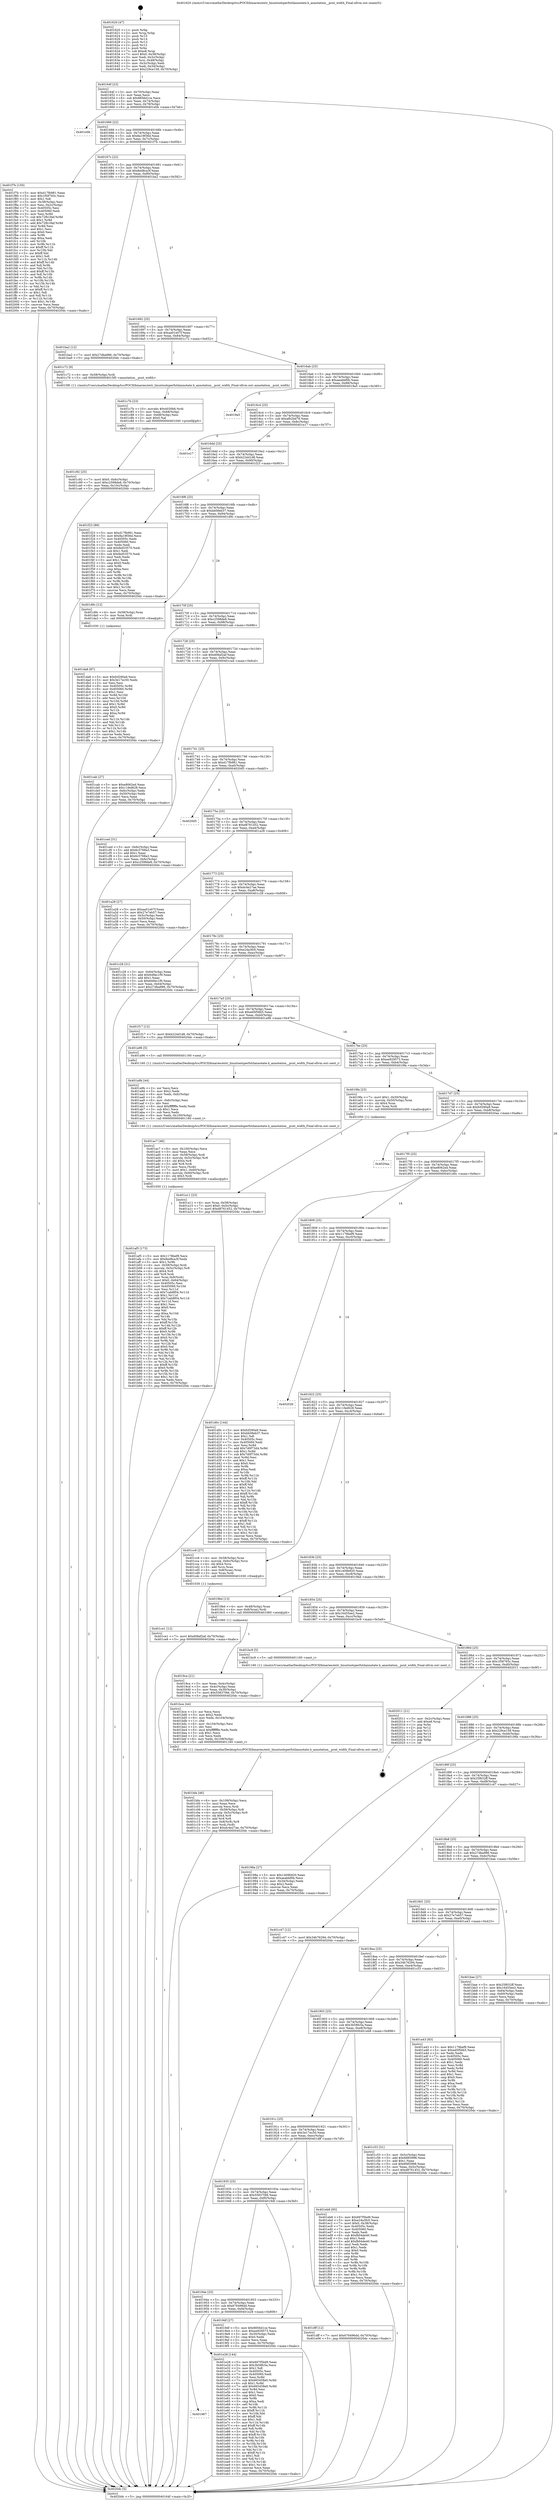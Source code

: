 digraph "0x401620" {
  label = "0x401620 (/mnt/c/Users/mathe/Desktop/tcc/POCII/binaries/extr_linuxtoolsperfutilannotate.h_annotation__pcnt_width_Final-ollvm.out::main(0))"
  labelloc = "t"
  node[shape=record]

  Entry [label="",width=0.3,height=0.3,shape=circle,fillcolor=black,style=filled]
  "0x40164f" [label="{
     0x40164f [23]\l
     | [instrs]\l
     &nbsp;&nbsp;0x40164f \<+3\>: mov -0x70(%rbp),%eax\l
     &nbsp;&nbsp;0x401652 \<+2\>: mov %eax,%ecx\l
     &nbsp;&nbsp;0x401654 \<+6\>: sub $0x8856d1ce,%ecx\l
     &nbsp;&nbsp;0x40165a \<+3\>: mov %eax,-0x74(%rbp)\l
     &nbsp;&nbsp;0x40165d \<+3\>: mov %ecx,-0x78(%rbp)\l
     &nbsp;&nbsp;0x401660 \<+6\>: je 0000000000401e0b \<main+0x7eb\>\l
  }"]
  "0x401e0b" [label="{
     0x401e0b\l
  }", style=dashed]
  "0x401666" [label="{
     0x401666 [22]\l
     | [instrs]\l
     &nbsp;&nbsp;0x401666 \<+5\>: jmp 000000000040166b \<main+0x4b\>\l
     &nbsp;&nbsp;0x40166b \<+3\>: mov -0x74(%rbp),%eax\l
     &nbsp;&nbsp;0x40166e \<+5\>: sub $0x8a19f36d,%eax\l
     &nbsp;&nbsp;0x401673 \<+3\>: mov %eax,-0x7c(%rbp)\l
     &nbsp;&nbsp;0x401676 \<+6\>: je 0000000000401f7b \<main+0x95b\>\l
  }"]
  Exit [label="",width=0.3,height=0.3,shape=circle,fillcolor=black,style=filled,peripheries=2]
  "0x401f7b" [label="{
     0x401f7b [150]\l
     | [instrs]\l
     &nbsp;&nbsp;0x401f7b \<+5\>: mov $0xd17fb981,%eax\l
     &nbsp;&nbsp;0x401f80 \<+5\>: mov $0x1f58793c,%ecx\l
     &nbsp;&nbsp;0x401f85 \<+2\>: mov $0x1,%dl\l
     &nbsp;&nbsp;0x401f87 \<+3\>: mov -0x38(%rbp),%esi\l
     &nbsp;&nbsp;0x401f8a \<+3\>: mov %esi,-0x2c(%rbp)\l
     &nbsp;&nbsp;0x401f8d \<+7\>: mov 0x40505c,%esi\l
     &nbsp;&nbsp;0x401f94 \<+7\>: mov 0x405060,%edi\l
     &nbsp;&nbsp;0x401f9b \<+3\>: mov %esi,%r8d\l
     &nbsp;&nbsp;0x401f9e \<+7\>: sub $0x72fb18af,%r8d\l
     &nbsp;&nbsp;0x401fa5 \<+4\>: sub $0x1,%r8d\l
     &nbsp;&nbsp;0x401fa9 \<+7\>: add $0x72fb18af,%r8d\l
     &nbsp;&nbsp;0x401fb0 \<+4\>: imul %r8d,%esi\l
     &nbsp;&nbsp;0x401fb4 \<+3\>: and $0x1,%esi\l
     &nbsp;&nbsp;0x401fb7 \<+3\>: cmp $0x0,%esi\l
     &nbsp;&nbsp;0x401fba \<+4\>: sete %r9b\l
     &nbsp;&nbsp;0x401fbe \<+3\>: cmp $0xa,%edi\l
     &nbsp;&nbsp;0x401fc1 \<+4\>: setl %r10b\l
     &nbsp;&nbsp;0x401fc5 \<+3\>: mov %r9b,%r11b\l
     &nbsp;&nbsp;0x401fc8 \<+4\>: xor $0xff,%r11b\l
     &nbsp;&nbsp;0x401fcc \<+3\>: mov %r10b,%bl\l
     &nbsp;&nbsp;0x401fcf \<+3\>: xor $0xff,%bl\l
     &nbsp;&nbsp;0x401fd2 \<+3\>: xor $0x1,%dl\l
     &nbsp;&nbsp;0x401fd5 \<+3\>: mov %r11b,%r14b\l
     &nbsp;&nbsp;0x401fd8 \<+4\>: and $0xff,%r14b\l
     &nbsp;&nbsp;0x401fdc \<+3\>: and %dl,%r9b\l
     &nbsp;&nbsp;0x401fdf \<+3\>: mov %bl,%r15b\l
     &nbsp;&nbsp;0x401fe2 \<+4\>: and $0xff,%r15b\l
     &nbsp;&nbsp;0x401fe6 \<+3\>: and %dl,%r10b\l
     &nbsp;&nbsp;0x401fe9 \<+3\>: or %r9b,%r14b\l
     &nbsp;&nbsp;0x401fec \<+3\>: or %r10b,%r15b\l
     &nbsp;&nbsp;0x401fef \<+3\>: xor %r15b,%r14b\l
     &nbsp;&nbsp;0x401ff2 \<+3\>: or %bl,%r11b\l
     &nbsp;&nbsp;0x401ff5 \<+4\>: xor $0xff,%r11b\l
     &nbsp;&nbsp;0x401ff9 \<+3\>: or $0x1,%dl\l
     &nbsp;&nbsp;0x401ffc \<+3\>: and %dl,%r11b\l
     &nbsp;&nbsp;0x401fff \<+3\>: or %r11b,%r14b\l
     &nbsp;&nbsp;0x402002 \<+4\>: test $0x1,%r14b\l
     &nbsp;&nbsp;0x402006 \<+3\>: cmovne %ecx,%eax\l
     &nbsp;&nbsp;0x402009 \<+3\>: mov %eax,-0x70(%rbp)\l
     &nbsp;&nbsp;0x40200c \<+5\>: jmp 00000000004020dc \<main+0xabc\>\l
  }"]
  "0x40167c" [label="{
     0x40167c [22]\l
     | [instrs]\l
     &nbsp;&nbsp;0x40167c \<+5\>: jmp 0000000000401681 \<main+0x61\>\l
     &nbsp;&nbsp;0x401681 \<+3\>: mov -0x74(%rbp),%eax\l
     &nbsp;&nbsp;0x401684 \<+5\>: sub $0x8ed8ca3f,%eax\l
     &nbsp;&nbsp;0x401689 \<+3\>: mov %eax,-0x80(%rbp)\l
     &nbsp;&nbsp;0x40168c \<+6\>: je 0000000000401ba2 \<main+0x582\>\l
  }"]
  "0x401967" [label="{
     0x401967\l
  }", style=dashed]
  "0x401ba2" [label="{
     0x401ba2 [12]\l
     | [instrs]\l
     &nbsp;&nbsp;0x401ba2 \<+7\>: movl $0x27dba986,-0x70(%rbp)\l
     &nbsp;&nbsp;0x401ba9 \<+5\>: jmp 00000000004020dc \<main+0xabc\>\l
  }"]
  "0x401692" [label="{
     0x401692 [25]\l
     | [instrs]\l
     &nbsp;&nbsp;0x401692 \<+5\>: jmp 0000000000401697 \<main+0x77\>\l
     &nbsp;&nbsp;0x401697 \<+3\>: mov -0x74(%rbp),%eax\l
     &nbsp;&nbsp;0x40169a \<+5\>: sub $0xaa01e07f,%eax\l
     &nbsp;&nbsp;0x40169f \<+6\>: mov %eax,-0x84(%rbp)\l
     &nbsp;&nbsp;0x4016a5 \<+6\>: je 0000000000401c72 \<main+0x652\>\l
  }"]
  "0x401e28" [label="{
     0x401e28 [144]\l
     | [instrs]\l
     &nbsp;&nbsp;0x401e28 \<+5\>: mov $0x697f5bd9,%eax\l
     &nbsp;&nbsp;0x401e2d \<+5\>: mov $0x3b58fc5a,%ecx\l
     &nbsp;&nbsp;0x401e32 \<+2\>: mov $0x1,%dl\l
     &nbsp;&nbsp;0x401e34 \<+7\>: mov 0x40505c,%esi\l
     &nbsp;&nbsp;0x401e3b \<+7\>: mov 0x405060,%edi\l
     &nbsp;&nbsp;0x401e42 \<+3\>: mov %esi,%r8d\l
     &nbsp;&nbsp;0x401e45 \<+7\>: sub $0x665458e0,%r8d\l
     &nbsp;&nbsp;0x401e4c \<+4\>: sub $0x1,%r8d\l
     &nbsp;&nbsp;0x401e50 \<+7\>: add $0x665458e0,%r8d\l
     &nbsp;&nbsp;0x401e57 \<+4\>: imul %r8d,%esi\l
     &nbsp;&nbsp;0x401e5b \<+3\>: and $0x1,%esi\l
     &nbsp;&nbsp;0x401e5e \<+3\>: cmp $0x0,%esi\l
     &nbsp;&nbsp;0x401e61 \<+4\>: sete %r9b\l
     &nbsp;&nbsp;0x401e65 \<+3\>: cmp $0xa,%edi\l
     &nbsp;&nbsp;0x401e68 \<+4\>: setl %r10b\l
     &nbsp;&nbsp;0x401e6c \<+3\>: mov %r9b,%r11b\l
     &nbsp;&nbsp;0x401e6f \<+4\>: xor $0xff,%r11b\l
     &nbsp;&nbsp;0x401e73 \<+3\>: mov %r10b,%bl\l
     &nbsp;&nbsp;0x401e76 \<+3\>: xor $0xff,%bl\l
     &nbsp;&nbsp;0x401e79 \<+3\>: xor $0x1,%dl\l
     &nbsp;&nbsp;0x401e7c \<+3\>: mov %r11b,%r14b\l
     &nbsp;&nbsp;0x401e7f \<+4\>: and $0xff,%r14b\l
     &nbsp;&nbsp;0x401e83 \<+3\>: and %dl,%r9b\l
     &nbsp;&nbsp;0x401e86 \<+3\>: mov %bl,%r15b\l
     &nbsp;&nbsp;0x401e89 \<+4\>: and $0xff,%r15b\l
     &nbsp;&nbsp;0x401e8d \<+3\>: and %dl,%r10b\l
     &nbsp;&nbsp;0x401e90 \<+3\>: or %r9b,%r14b\l
     &nbsp;&nbsp;0x401e93 \<+3\>: or %r10b,%r15b\l
     &nbsp;&nbsp;0x401e96 \<+3\>: xor %r15b,%r14b\l
     &nbsp;&nbsp;0x401e99 \<+3\>: or %bl,%r11b\l
     &nbsp;&nbsp;0x401e9c \<+4\>: xor $0xff,%r11b\l
     &nbsp;&nbsp;0x401ea0 \<+3\>: or $0x1,%dl\l
     &nbsp;&nbsp;0x401ea3 \<+3\>: and %dl,%r11b\l
     &nbsp;&nbsp;0x401ea6 \<+3\>: or %r11b,%r14b\l
     &nbsp;&nbsp;0x401ea9 \<+4\>: test $0x1,%r14b\l
     &nbsp;&nbsp;0x401ead \<+3\>: cmovne %ecx,%eax\l
     &nbsp;&nbsp;0x401eb0 \<+3\>: mov %eax,-0x70(%rbp)\l
     &nbsp;&nbsp;0x401eb3 \<+5\>: jmp 00000000004020dc \<main+0xabc\>\l
  }"]
  "0x401c72" [label="{
     0x401c72 [9]\l
     | [instrs]\l
     &nbsp;&nbsp;0x401c72 \<+4\>: mov -0x58(%rbp),%rdi\l
     &nbsp;&nbsp;0x401c76 \<+5\>: call 00000000004015f0 \<annotation__pcnt_width\>\l
     | [calls]\l
     &nbsp;&nbsp;0x4015f0 \{1\} (/mnt/c/Users/mathe/Desktop/tcc/POCII/binaries/extr_linuxtoolsperfutilannotate.h_annotation__pcnt_width_Final-ollvm.out::annotation__pcnt_width)\l
  }"]
  "0x4016ab" [label="{
     0x4016ab [25]\l
     | [instrs]\l
     &nbsp;&nbsp;0x4016ab \<+5\>: jmp 00000000004016b0 \<main+0x90\>\l
     &nbsp;&nbsp;0x4016b0 \<+3\>: mov -0x74(%rbp),%eax\l
     &nbsp;&nbsp;0x4016b3 \<+5\>: sub $0xaeabbf0b,%eax\l
     &nbsp;&nbsp;0x4016b8 \<+6\>: mov %eax,-0x88(%rbp)\l
     &nbsp;&nbsp;0x4016be \<+6\>: je 00000000004019a5 \<main+0x385\>\l
  }"]
  "0x401da8" [label="{
     0x401da8 [87]\l
     | [instrs]\l
     &nbsp;&nbsp;0x401da8 \<+5\>: mov $0xfcf290a9,%ecx\l
     &nbsp;&nbsp;0x401dad \<+5\>: mov $0x3e17ec50,%edx\l
     &nbsp;&nbsp;0x401db2 \<+2\>: xor %esi,%esi\l
     &nbsp;&nbsp;0x401db4 \<+8\>: mov 0x40505c,%r8d\l
     &nbsp;&nbsp;0x401dbc \<+8\>: mov 0x405060,%r9d\l
     &nbsp;&nbsp;0x401dc4 \<+3\>: sub $0x1,%esi\l
     &nbsp;&nbsp;0x401dc7 \<+3\>: mov %r8d,%r10d\l
     &nbsp;&nbsp;0x401dca \<+3\>: add %esi,%r10d\l
     &nbsp;&nbsp;0x401dcd \<+4\>: imul %r10d,%r8d\l
     &nbsp;&nbsp;0x401dd1 \<+4\>: and $0x1,%r8d\l
     &nbsp;&nbsp;0x401dd5 \<+4\>: cmp $0x0,%r8d\l
     &nbsp;&nbsp;0x401dd9 \<+4\>: sete %r11b\l
     &nbsp;&nbsp;0x401ddd \<+4\>: cmp $0xa,%r9d\l
     &nbsp;&nbsp;0x401de1 \<+3\>: setl %bl\l
     &nbsp;&nbsp;0x401de4 \<+3\>: mov %r11b,%r14b\l
     &nbsp;&nbsp;0x401de7 \<+3\>: and %bl,%r14b\l
     &nbsp;&nbsp;0x401dea \<+3\>: xor %bl,%r11b\l
     &nbsp;&nbsp;0x401ded \<+3\>: or %r11b,%r14b\l
     &nbsp;&nbsp;0x401df0 \<+4\>: test $0x1,%r14b\l
     &nbsp;&nbsp;0x401df4 \<+3\>: cmovne %edx,%ecx\l
     &nbsp;&nbsp;0x401df7 \<+3\>: mov %ecx,-0x70(%rbp)\l
     &nbsp;&nbsp;0x401dfa \<+5\>: jmp 00000000004020dc \<main+0xabc\>\l
  }"]
  "0x4019a5" [label="{
     0x4019a5\l
  }", style=dashed]
  "0x4016c4" [label="{
     0x4016c4 [25]\l
     | [instrs]\l
     &nbsp;&nbsp;0x4016c4 \<+5\>: jmp 00000000004016c9 \<main+0xa9\>\l
     &nbsp;&nbsp;0x4016c9 \<+3\>: mov -0x74(%rbp),%eax\l
     &nbsp;&nbsp;0x4016cc \<+5\>: sub $0xafb2bd78,%eax\l
     &nbsp;&nbsp;0x4016d1 \<+6\>: mov %eax,-0x8c(%rbp)\l
     &nbsp;&nbsp;0x4016d7 \<+6\>: je 0000000000401e17 \<main+0x7f7\>\l
  }"]
  "0x401ce1" [label="{
     0x401ce1 [12]\l
     | [instrs]\l
     &nbsp;&nbsp;0x401ce1 \<+7\>: movl $0xd08af2af,-0x70(%rbp)\l
     &nbsp;&nbsp;0x401ce8 \<+5\>: jmp 00000000004020dc \<main+0xabc\>\l
  }"]
  "0x401e17" [label="{
     0x401e17\l
  }", style=dashed]
  "0x4016dd" [label="{
     0x4016dd [25]\l
     | [instrs]\l
     &nbsp;&nbsp;0x4016dd \<+5\>: jmp 00000000004016e2 \<main+0xc2\>\l
     &nbsp;&nbsp;0x4016e2 \<+3\>: mov -0x74(%rbp),%eax\l
     &nbsp;&nbsp;0x4016e5 \<+5\>: sub $0xb224d1d8,%eax\l
     &nbsp;&nbsp;0x4016ea \<+6\>: mov %eax,-0x90(%rbp)\l
     &nbsp;&nbsp;0x4016f0 \<+6\>: je 0000000000401f23 \<main+0x903\>\l
  }"]
  "0x401c92" [label="{
     0x401c92 [25]\l
     | [instrs]\l
     &nbsp;&nbsp;0x401c92 \<+7\>: movl $0x0,-0x6c(%rbp)\l
     &nbsp;&nbsp;0x401c99 \<+7\>: movl $0xc2598de8,-0x70(%rbp)\l
     &nbsp;&nbsp;0x401ca0 \<+6\>: mov %eax,-0x10c(%rbp)\l
     &nbsp;&nbsp;0x401ca6 \<+5\>: jmp 00000000004020dc \<main+0xabc\>\l
  }"]
  "0x401f23" [label="{
     0x401f23 [88]\l
     | [instrs]\l
     &nbsp;&nbsp;0x401f23 \<+5\>: mov $0xd17fb981,%eax\l
     &nbsp;&nbsp;0x401f28 \<+5\>: mov $0x8a19f36d,%ecx\l
     &nbsp;&nbsp;0x401f2d \<+7\>: mov 0x40505c,%edx\l
     &nbsp;&nbsp;0x401f34 \<+7\>: mov 0x405060,%esi\l
     &nbsp;&nbsp;0x401f3b \<+2\>: mov %edx,%edi\l
     &nbsp;&nbsp;0x401f3d \<+6\>: add $0xfed53570,%edi\l
     &nbsp;&nbsp;0x401f43 \<+3\>: sub $0x1,%edi\l
     &nbsp;&nbsp;0x401f46 \<+6\>: sub $0xfed53570,%edi\l
     &nbsp;&nbsp;0x401f4c \<+3\>: imul %edi,%edx\l
     &nbsp;&nbsp;0x401f4f \<+3\>: and $0x1,%edx\l
     &nbsp;&nbsp;0x401f52 \<+3\>: cmp $0x0,%edx\l
     &nbsp;&nbsp;0x401f55 \<+4\>: sete %r8b\l
     &nbsp;&nbsp;0x401f59 \<+3\>: cmp $0xa,%esi\l
     &nbsp;&nbsp;0x401f5c \<+4\>: setl %r9b\l
     &nbsp;&nbsp;0x401f60 \<+3\>: mov %r8b,%r10b\l
     &nbsp;&nbsp;0x401f63 \<+3\>: and %r9b,%r10b\l
     &nbsp;&nbsp;0x401f66 \<+3\>: xor %r9b,%r8b\l
     &nbsp;&nbsp;0x401f69 \<+3\>: or %r8b,%r10b\l
     &nbsp;&nbsp;0x401f6c \<+4\>: test $0x1,%r10b\l
     &nbsp;&nbsp;0x401f70 \<+3\>: cmovne %ecx,%eax\l
     &nbsp;&nbsp;0x401f73 \<+3\>: mov %eax,-0x70(%rbp)\l
     &nbsp;&nbsp;0x401f76 \<+5\>: jmp 00000000004020dc \<main+0xabc\>\l
  }"]
  "0x4016f6" [label="{
     0x4016f6 [25]\l
     | [instrs]\l
     &nbsp;&nbsp;0x4016f6 \<+5\>: jmp 00000000004016fb \<main+0xdb\>\l
     &nbsp;&nbsp;0x4016fb \<+3\>: mov -0x74(%rbp),%eax\l
     &nbsp;&nbsp;0x4016fe \<+5\>: sub $0xbb08eb37,%eax\l
     &nbsp;&nbsp;0x401703 \<+6\>: mov %eax,-0x94(%rbp)\l
     &nbsp;&nbsp;0x401709 \<+6\>: je 0000000000401d9c \<main+0x77c\>\l
  }"]
  "0x401c7b" [label="{
     0x401c7b [23]\l
     | [instrs]\l
     &nbsp;&nbsp;0x401c7b \<+10\>: movabs $0x4030b6,%rdi\l
     &nbsp;&nbsp;0x401c85 \<+3\>: mov %eax,-0x68(%rbp)\l
     &nbsp;&nbsp;0x401c88 \<+3\>: mov -0x68(%rbp),%esi\l
     &nbsp;&nbsp;0x401c8b \<+2\>: mov $0x0,%al\l
     &nbsp;&nbsp;0x401c8d \<+5\>: call 0000000000401040 \<printf@plt\>\l
     | [calls]\l
     &nbsp;&nbsp;0x401040 \{1\} (unknown)\l
  }"]
  "0x401d9c" [label="{
     0x401d9c [12]\l
     | [instrs]\l
     &nbsp;&nbsp;0x401d9c \<+4\>: mov -0x58(%rbp),%rax\l
     &nbsp;&nbsp;0x401da0 \<+3\>: mov %rax,%rdi\l
     &nbsp;&nbsp;0x401da3 \<+5\>: call 0000000000401030 \<free@plt\>\l
     | [calls]\l
     &nbsp;&nbsp;0x401030 \{1\} (unknown)\l
  }"]
  "0x40170f" [label="{
     0x40170f [25]\l
     | [instrs]\l
     &nbsp;&nbsp;0x40170f \<+5\>: jmp 0000000000401714 \<main+0xf4\>\l
     &nbsp;&nbsp;0x401714 \<+3\>: mov -0x74(%rbp),%eax\l
     &nbsp;&nbsp;0x401717 \<+5\>: sub $0xc2598de8,%eax\l
     &nbsp;&nbsp;0x40171c \<+6\>: mov %eax,-0x98(%rbp)\l
     &nbsp;&nbsp;0x401722 \<+6\>: je 0000000000401cab \<main+0x68b\>\l
  }"]
  "0x401bfa" [label="{
     0x401bfa [46]\l
     | [instrs]\l
     &nbsp;&nbsp;0x401bfa \<+6\>: mov -0x108(%rbp),%ecx\l
     &nbsp;&nbsp;0x401c00 \<+3\>: imul %eax,%ecx\l
     &nbsp;&nbsp;0x401c03 \<+3\>: movslq %ecx,%rdi\l
     &nbsp;&nbsp;0x401c06 \<+4\>: mov -0x58(%rbp),%r8\l
     &nbsp;&nbsp;0x401c0a \<+4\>: movslq -0x5c(%rbp),%r9\l
     &nbsp;&nbsp;0x401c0e \<+4\>: shl $0x4,%r9\l
     &nbsp;&nbsp;0x401c12 \<+3\>: add %r9,%r8\l
     &nbsp;&nbsp;0x401c15 \<+4\>: mov 0x8(%r8),%r8\l
     &nbsp;&nbsp;0x401c19 \<+3\>: mov %rdi,(%r8)\l
     &nbsp;&nbsp;0x401c1c \<+7\>: movl $0xdc4e27ae,-0x70(%rbp)\l
     &nbsp;&nbsp;0x401c23 \<+5\>: jmp 00000000004020dc \<main+0xabc\>\l
  }"]
  "0x401cab" [label="{
     0x401cab [27]\l
     | [instrs]\l
     &nbsp;&nbsp;0x401cab \<+5\>: mov $0xe8062ed,%eax\l
     &nbsp;&nbsp;0x401cb0 \<+5\>: mov $0x11fed628,%ecx\l
     &nbsp;&nbsp;0x401cb5 \<+3\>: mov -0x6c(%rbp),%edx\l
     &nbsp;&nbsp;0x401cb8 \<+3\>: cmp -0x50(%rbp),%edx\l
     &nbsp;&nbsp;0x401cbb \<+3\>: cmovl %ecx,%eax\l
     &nbsp;&nbsp;0x401cbe \<+3\>: mov %eax,-0x70(%rbp)\l
     &nbsp;&nbsp;0x401cc1 \<+5\>: jmp 00000000004020dc \<main+0xabc\>\l
  }"]
  "0x401728" [label="{
     0x401728 [25]\l
     | [instrs]\l
     &nbsp;&nbsp;0x401728 \<+5\>: jmp 000000000040172d \<main+0x10d\>\l
     &nbsp;&nbsp;0x40172d \<+3\>: mov -0x74(%rbp),%eax\l
     &nbsp;&nbsp;0x401730 \<+5\>: sub $0xd08af2af,%eax\l
     &nbsp;&nbsp;0x401735 \<+6\>: mov %eax,-0x9c(%rbp)\l
     &nbsp;&nbsp;0x40173b \<+6\>: je 0000000000401ced \<main+0x6cd\>\l
  }"]
  "0x401bce" [label="{
     0x401bce [44]\l
     | [instrs]\l
     &nbsp;&nbsp;0x401bce \<+2\>: xor %ecx,%ecx\l
     &nbsp;&nbsp;0x401bd0 \<+5\>: mov $0x2,%edx\l
     &nbsp;&nbsp;0x401bd5 \<+6\>: mov %edx,-0x104(%rbp)\l
     &nbsp;&nbsp;0x401bdb \<+1\>: cltd\l
     &nbsp;&nbsp;0x401bdc \<+6\>: mov -0x104(%rbp),%esi\l
     &nbsp;&nbsp;0x401be2 \<+2\>: idiv %esi\l
     &nbsp;&nbsp;0x401be4 \<+6\>: imul $0xfffffffe,%edx,%edx\l
     &nbsp;&nbsp;0x401bea \<+3\>: sub $0x1,%ecx\l
     &nbsp;&nbsp;0x401bed \<+2\>: sub %ecx,%edx\l
     &nbsp;&nbsp;0x401bef \<+6\>: mov %edx,-0x108(%rbp)\l
     &nbsp;&nbsp;0x401bf5 \<+5\>: call 0000000000401160 \<next_i\>\l
     | [calls]\l
     &nbsp;&nbsp;0x401160 \{1\} (/mnt/c/Users/mathe/Desktop/tcc/POCII/binaries/extr_linuxtoolsperfutilannotate.h_annotation__pcnt_width_Final-ollvm.out::next_i)\l
  }"]
  "0x401ced" [label="{
     0x401ced [31]\l
     | [instrs]\l
     &nbsp;&nbsp;0x401ced \<+3\>: mov -0x6c(%rbp),%eax\l
     &nbsp;&nbsp;0x401cf0 \<+5\>: add $0x6c5768a3,%eax\l
     &nbsp;&nbsp;0x401cf5 \<+3\>: add $0x1,%eax\l
     &nbsp;&nbsp;0x401cf8 \<+5\>: sub $0x6c5768a3,%eax\l
     &nbsp;&nbsp;0x401cfd \<+3\>: mov %eax,-0x6c(%rbp)\l
     &nbsp;&nbsp;0x401d00 \<+7\>: movl $0xc2598de8,-0x70(%rbp)\l
     &nbsp;&nbsp;0x401d07 \<+5\>: jmp 00000000004020dc \<main+0xabc\>\l
  }"]
  "0x401741" [label="{
     0x401741 [25]\l
     | [instrs]\l
     &nbsp;&nbsp;0x401741 \<+5\>: jmp 0000000000401746 \<main+0x126\>\l
     &nbsp;&nbsp;0x401746 \<+3\>: mov -0x74(%rbp),%eax\l
     &nbsp;&nbsp;0x401749 \<+5\>: sub $0xd17fb981,%eax\l
     &nbsp;&nbsp;0x40174e \<+6\>: mov %eax,-0xa0(%rbp)\l
     &nbsp;&nbsp;0x401754 \<+6\>: je 00000000004020d5 \<main+0xab5\>\l
  }"]
  "0x401af5" [label="{
     0x401af5 [173]\l
     | [instrs]\l
     &nbsp;&nbsp;0x401af5 \<+5\>: mov $0x1178bef9,%ecx\l
     &nbsp;&nbsp;0x401afa \<+5\>: mov $0x8ed8ca3f,%edx\l
     &nbsp;&nbsp;0x401aff \<+3\>: mov $0x1,%r9b\l
     &nbsp;&nbsp;0x401b02 \<+4\>: mov -0x58(%rbp),%rdi\l
     &nbsp;&nbsp;0x401b06 \<+4\>: movslq -0x5c(%rbp),%r8\l
     &nbsp;&nbsp;0x401b0a \<+4\>: shl $0x4,%r8\l
     &nbsp;&nbsp;0x401b0e \<+3\>: add %r8,%rdi\l
     &nbsp;&nbsp;0x401b11 \<+4\>: mov %rax,0x8(%rdi)\l
     &nbsp;&nbsp;0x401b15 \<+7\>: movl $0x0,-0x64(%rbp)\l
     &nbsp;&nbsp;0x401b1c \<+7\>: mov 0x40505c,%esi\l
     &nbsp;&nbsp;0x401b23 \<+8\>: mov 0x405060,%r10d\l
     &nbsp;&nbsp;0x401b2b \<+3\>: mov %esi,%r11d\l
     &nbsp;&nbsp;0x401b2e \<+7\>: sub $0x7cab8f04,%r11d\l
     &nbsp;&nbsp;0x401b35 \<+4\>: sub $0x1,%r11d\l
     &nbsp;&nbsp;0x401b39 \<+7\>: add $0x7cab8f04,%r11d\l
     &nbsp;&nbsp;0x401b40 \<+4\>: imul %r11d,%esi\l
     &nbsp;&nbsp;0x401b44 \<+3\>: and $0x1,%esi\l
     &nbsp;&nbsp;0x401b47 \<+3\>: cmp $0x0,%esi\l
     &nbsp;&nbsp;0x401b4a \<+3\>: sete %bl\l
     &nbsp;&nbsp;0x401b4d \<+4\>: cmp $0xa,%r10d\l
     &nbsp;&nbsp;0x401b51 \<+4\>: setl %r14b\l
     &nbsp;&nbsp;0x401b55 \<+3\>: mov %bl,%r15b\l
     &nbsp;&nbsp;0x401b58 \<+4\>: xor $0xff,%r15b\l
     &nbsp;&nbsp;0x401b5c \<+3\>: mov %r14b,%r12b\l
     &nbsp;&nbsp;0x401b5f \<+4\>: xor $0xff,%r12b\l
     &nbsp;&nbsp;0x401b63 \<+4\>: xor $0x0,%r9b\l
     &nbsp;&nbsp;0x401b67 \<+3\>: mov %r15b,%r13b\l
     &nbsp;&nbsp;0x401b6a \<+4\>: and $0x0,%r13b\l
     &nbsp;&nbsp;0x401b6e \<+3\>: and %r9b,%bl\l
     &nbsp;&nbsp;0x401b71 \<+3\>: mov %r12b,%al\l
     &nbsp;&nbsp;0x401b74 \<+2\>: and $0x0,%al\l
     &nbsp;&nbsp;0x401b76 \<+3\>: and %r9b,%r14b\l
     &nbsp;&nbsp;0x401b79 \<+3\>: or %bl,%r13b\l
     &nbsp;&nbsp;0x401b7c \<+3\>: or %r14b,%al\l
     &nbsp;&nbsp;0x401b7f \<+3\>: xor %al,%r13b\l
     &nbsp;&nbsp;0x401b82 \<+3\>: or %r12b,%r15b\l
     &nbsp;&nbsp;0x401b85 \<+4\>: xor $0xff,%r15b\l
     &nbsp;&nbsp;0x401b89 \<+4\>: or $0x0,%r9b\l
     &nbsp;&nbsp;0x401b8d \<+3\>: and %r9b,%r15b\l
     &nbsp;&nbsp;0x401b90 \<+3\>: or %r15b,%r13b\l
     &nbsp;&nbsp;0x401b93 \<+4\>: test $0x1,%r13b\l
     &nbsp;&nbsp;0x401b97 \<+3\>: cmovne %edx,%ecx\l
     &nbsp;&nbsp;0x401b9a \<+3\>: mov %ecx,-0x70(%rbp)\l
     &nbsp;&nbsp;0x401b9d \<+5\>: jmp 00000000004020dc \<main+0xabc\>\l
  }"]
  "0x4020d5" [label="{
     0x4020d5\l
  }", style=dashed]
  "0x40175a" [label="{
     0x40175a [25]\l
     | [instrs]\l
     &nbsp;&nbsp;0x40175a \<+5\>: jmp 000000000040175f \<main+0x13f\>\l
     &nbsp;&nbsp;0x40175f \<+3\>: mov -0x74(%rbp),%eax\l
     &nbsp;&nbsp;0x401762 \<+5\>: sub $0xd8761452,%eax\l
     &nbsp;&nbsp;0x401767 \<+6\>: mov %eax,-0xa4(%rbp)\l
     &nbsp;&nbsp;0x40176d \<+6\>: je 0000000000401a28 \<main+0x408\>\l
  }"]
  "0x401ac7" [label="{
     0x401ac7 [46]\l
     | [instrs]\l
     &nbsp;&nbsp;0x401ac7 \<+6\>: mov -0x100(%rbp),%ecx\l
     &nbsp;&nbsp;0x401acd \<+3\>: imul %eax,%ecx\l
     &nbsp;&nbsp;0x401ad0 \<+4\>: mov -0x58(%rbp),%rdi\l
     &nbsp;&nbsp;0x401ad4 \<+4\>: movslq -0x5c(%rbp),%r8\l
     &nbsp;&nbsp;0x401ad8 \<+4\>: shl $0x4,%r8\l
     &nbsp;&nbsp;0x401adc \<+3\>: add %r8,%rdi\l
     &nbsp;&nbsp;0x401adf \<+2\>: mov %ecx,(%rdi)\l
     &nbsp;&nbsp;0x401ae1 \<+7\>: movl $0x1,-0x60(%rbp)\l
     &nbsp;&nbsp;0x401ae8 \<+4\>: movslq -0x60(%rbp),%rdi\l
     &nbsp;&nbsp;0x401aec \<+4\>: shl $0x3,%rdi\l
     &nbsp;&nbsp;0x401af0 \<+5\>: call 0000000000401050 \<malloc@plt\>\l
     | [calls]\l
     &nbsp;&nbsp;0x401050 \{1\} (unknown)\l
  }"]
  "0x401a28" [label="{
     0x401a28 [27]\l
     | [instrs]\l
     &nbsp;&nbsp;0x401a28 \<+5\>: mov $0xaa01e07f,%eax\l
     &nbsp;&nbsp;0x401a2d \<+5\>: mov $0x27e7eb57,%ecx\l
     &nbsp;&nbsp;0x401a32 \<+3\>: mov -0x5c(%rbp),%edx\l
     &nbsp;&nbsp;0x401a35 \<+3\>: cmp -0x50(%rbp),%edx\l
     &nbsp;&nbsp;0x401a38 \<+3\>: cmovl %ecx,%eax\l
     &nbsp;&nbsp;0x401a3b \<+3\>: mov %eax,-0x70(%rbp)\l
     &nbsp;&nbsp;0x401a3e \<+5\>: jmp 00000000004020dc \<main+0xabc\>\l
  }"]
  "0x401773" [label="{
     0x401773 [25]\l
     | [instrs]\l
     &nbsp;&nbsp;0x401773 \<+5\>: jmp 0000000000401778 \<main+0x158\>\l
     &nbsp;&nbsp;0x401778 \<+3\>: mov -0x74(%rbp),%eax\l
     &nbsp;&nbsp;0x40177b \<+5\>: sub $0xdc4e27ae,%eax\l
     &nbsp;&nbsp;0x401780 \<+6\>: mov %eax,-0xa8(%rbp)\l
     &nbsp;&nbsp;0x401786 \<+6\>: je 0000000000401c28 \<main+0x608\>\l
  }"]
  "0x401a9b" [label="{
     0x401a9b [44]\l
     | [instrs]\l
     &nbsp;&nbsp;0x401a9b \<+2\>: xor %ecx,%ecx\l
     &nbsp;&nbsp;0x401a9d \<+5\>: mov $0x2,%edx\l
     &nbsp;&nbsp;0x401aa2 \<+6\>: mov %edx,-0xfc(%rbp)\l
     &nbsp;&nbsp;0x401aa8 \<+1\>: cltd\l
     &nbsp;&nbsp;0x401aa9 \<+6\>: mov -0xfc(%rbp),%esi\l
     &nbsp;&nbsp;0x401aaf \<+2\>: idiv %esi\l
     &nbsp;&nbsp;0x401ab1 \<+6\>: imul $0xfffffffe,%edx,%edx\l
     &nbsp;&nbsp;0x401ab7 \<+3\>: sub $0x1,%ecx\l
     &nbsp;&nbsp;0x401aba \<+2\>: sub %ecx,%edx\l
     &nbsp;&nbsp;0x401abc \<+6\>: mov %edx,-0x100(%rbp)\l
     &nbsp;&nbsp;0x401ac2 \<+5\>: call 0000000000401160 \<next_i\>\l
     | [calls]\l
     &nbsp;&nbsp;0x401160 \{1\} (/mnt/c/Users/mathe/Desktop/tcc/POCII/binaries/extr_linuxtoolsperfutilannotate.h_annotation__pcnt_width_Final-ollvm.out::next_i)\l
  }"]
  "0x401c28" [label="{
     0x401c28 [31]\l
     | [instrs]\l
     &nbsp;&nbsp;0x401c28 \<+3\>: mov -0x64(%rbp),%eax\l
     &nbsp;&nbsp;0x401c2b \<+5\>: add $0x649ec1f9,%eax\l
     &nbsp;&nbsp;0x401c30 \<+3\>: add $0x1,%eax\l
     &nbsp;&nbsp;0x401c33 \<+5\>: sub $0x649ec1f9,%eax\l
     &nbsp;&nbsp;0x401c38 \<+3\>: mov %eax,-0x64(%rbp)\l
     &nbsp;&nbsp;0x401c3b \<+7\>: movl $0x27dba986,-0x70(%rbp)\l
     &nbsp;&nbsp;0x401c42 \<+5\>: jmp 00000000004020dc \<main+0xabc\>\l
  }"]
  "0x40178c" [label="{
     0x40178c [25]\l
     | [instrs]\l
     &nbsp;&nbsp;0x40178c \<+5\>: jmp 0000000000401791 \<main+0x171\>\l
     &nbsp;&nbsp;0x401791 \<+3\>: mov -0x74(%rbp),%eax\l
     &nbsp;&nbsp;0x401794 \<+5\>: sub $0xe24a3fc0,%eax\l
     &nbsp;&nbsp;0x401799 \<+6\>: mov %eax,-0xac(%rbp)\l
     &nbsp;&nbsp;0x40179f \<+6\>: je 0000000000401f17 \<main+0x8f7\>\l
  }"]
  "0x401a11" [label="{
     0x401a11 [23]\l
     | [instrs]\l
     &nbsp;&nbsp;0x401a11 \<+4\>: mov %rax,-0x58(%rbp)\l
     &nbsp;&nbsp;0x401a15 \<+7\>: movl $0x0,-0x5c(%rbp)\l
     &nbsp;&nbsp;0x401a1c \<+7\>: movl $0xd8761452,-0x70(%rbp)\l
     &nbsp;&nbsp;0x401a23 \<+5\>: jmp 00000000004020dc \<main+0xabc\>\l
  }"]
  "0x401f17" [label="{
     0x401f17 [12]\l
     | [instrs]\l
     &nbsp;&nbsp;0x401f17 \<+7\>: movl $0xb224d1d8,-0x70(%rbp)\l
     &nbsp;&nbsp;0x401f1e \<+5\>: jmp 00000000004020dc \<main+0xabc\>\l
  }"]
  "0x4017a5" [label="{
     0x4017a5 [25]\l
     | [instrs]\l
     &nbsp;&nbsp;0x4017a5 \<+5\>: jmp 00000000004017aa \<main+0x18a\>\l
     &nbsp;&nbsp;0x4017aa \<+3\>: mov -0x74(%rbp),%eax\l
     &nbsp;&nbsp;0x4017ad \<+5\>: sub $0xed5f56b5,%eax\l
     &nbsp;&nbsp;0x4017b2 \<+6\>: mov %eax,-0xb0(%rbp)\l
     &nbsp;&nbsp;0x4017b8 \<+6\>: je 0000000000401a96 \<main+0x476\>\l
  }"]
  "0x40194e" [label="{
     0x40194e [25]\l
     | [instrs]\l
     &nbsp;&nbsp;0x40194e \<+5\>: jmp 0000000000401953 \<main+0x333\>\l
     &nbsp;&nbsp;0x401953 \<+3\>: mov -0x74(%rbp),%eax\l
     &nbsp;&nbsp;0x401956 \<+5\>: sub $0x676496dd,%eax\l
     &nbsp;&nbsp;0x40195b \<+6\>: mov %eax,-0xf4(%rbp)\l
     &nbsp;&nbsp;0x401961 \<+6\>: je 0000000000401e28 \<main+0x808\>\l
  }"]
  "0x401a96" [label="{
     0x401a96 [5]\l
     | [instrs]\l
     &nbsp;&nbsp;0x401a96 \<+5\>: call 0000000000401160 \<next_i\>\l
     | [calls]\l
     &nbsp;&nbsp;0x401160 \{1\} (/mnt/c/Users/mathe/Desktop/tcc/POCII/binaries/extr_linuxtoolsperfutilannotate.h_annotation__pcnt_width_Final-ollvm.out::next_i)\l
  }"]
  "0x4017be" [label="{
     0x4017be [25]\l
     | [instrs]\l
     &nbsp;&nbsp;0x4017be \<+5\>: jmp 00000000004017c3 \<main+0x1a3\>\l
     &nbsp;&nbsp;0x4017c3 \<+3\>: mov -0x74(%rbp),%eax\l
     &nbsp;&nbsp;0x4017c6 \<+5\>: sub $0xee929573,%eax\l
     &nbsp;&nbsp;0x4017cb \<+6\>: mov %eax,-0xb4(%rbp)\l
     &nbsp;&nbsp;0x4017d1 \<+6\>: je 00000000004019fa \<main+0x3da\>\l
  }"]
  "0x4019df" [label="{
     0x4019df [27]\l
     | [instrs]\l
     &nbsp;&nbsp;0x4019df \<+5\>: mov $0x8856d1ce,%eax\l
     &nbsp;&nbsp;0x4019e4 \<+5\>: mov $0xee929573,%ecx\l
     &nbsp;&nbsp;0x4019e9 \<+3\>: mov -0x30(%rbp),%edx\l
     &nbsp;&nbsp;0x4019ec \<+3\>: cmp $0x0,%edx\l
     &nbsp;&nbsp;0x4019ef \<+3\>: cmove %ecx,%eax\l
     &nbsp;&nbsp;0x4019f2 \<+3\>: mov %eax,-0x70(%rbp)\l
     &nbsp;&nbsp;0x4019f5 \<+5\>: jmp 00000000004020dc \<main+0xabc\>\l
  }"]
  "0x4019fa" [label="{
     0x4019fa [23]\l
     | [instrs]\l
     &nbsp;&nbsp;0x4019fa \<+7\>: movl $0x1,-0x50(%rbp)\l
     &nbsp;&nbsp;0x401a01 \<+4\>: movslq -0x50(%rbp),%rax\l
     &nbsp;&nbsp;0x401a05 \<+4\>: shl $0x4,%rax\l
     &nbsp;&nbsp;0x401a09 \<+3\>: mov %rax,%rdi\l
     &nbsp;&nbsp;0x401a0c \<+5\>: call 0000000000401050 \<malloc@plt\>\l
     | [calls]\l
     &nbsp;&nbsp;0x401050 \{1\} (unknown)\l
  }"]
  "0x4017d7" [label="{
     0x4017d7 [25]\l
     | [instrs]\l
     &nbsp;&nbsp;0x4017d7 \<+5\>: jmp 00000000004017dc \<main+0x1bc\>\l
     &nbsp;&nbsp;0x4017dc \<+3\>: mov -0x74(%rbp),%eax\l
     &nbsp;&nbsp;0x4017df \<+5\>: sub $0xfcf290a9,%eax\l
     &nbsp;&nbsp;0x4017e4 \<+6\>: mov %eax,-0xb8(%rbp)\l
     &nbsp;&nbsp;0x4017ea \<+6\>: je 00000000004020aa \<main+0xa8a\>\l
  }"]
  "0x401935" [label="{
     0x401935 [25]\l
     | [instrs]\l
     &nbsp;&nbsp;0x401935 \<+5\>: jmp 000000000040193a \<main+0x31a\>\l
     &nbsp;&nbsp;0x40193a \<+3\>: mov -0x74(%rbp),%eax\l
     &nbsp;&nbsp;0x40193d \<+5\>: sub $0x55837f46,%eax\l
     &nbsp;&nbsp;0x401942 \<+6\>: mov %eax,-0xf0(%rbp)\l
     &nbsp;&nbsp;0x401948 \<+6\>: je 00000000004019df \<main+0x3bf\>\l
  }"]
  "0x4020aa" [label="{
     0x4020aa\l
  }", style=dashed]
  "0x4017f0" [label="{
     0x4017f0 [25]\l
     | [instrs]\l
     &nbsp;&nbsp;0x4017f0 \<+5\>: jmp 00000000004017f5 \<main+0x1d5\>\l
     &nbsp;&nbsp;0x4017f5 \<+3\>: mov -0x74(%rbp),%eax\l
     &nbsp;&nbsp;0x4017f8 \<+5\>: sub $0xe8062ed,%eax\l
     &nbsp;&nbsp;0x4017fd \<+6\>: mov %eax,-0xbc(%rbp)\l
     &nbsp;&nbsp;0x401803 \<+6\>: je 0000000000401d0c \<main+0x6ec\>\l
  }"]
  "0x401dff" [label="{
     0x401dff [12]\l
     | [instrs]\l
     &nbsp;&nbsp;0x401dff \<+7\>: movl $0x676496dd,-0x70(%rbp)\l
     &nbsp;&nbsp;0x401e06 \<+5\>: jmp 00000000004020dc \<main+0xabc\>\l
  }"]
  "0x401d0c" [label="{
     0x401d0c [144]\l
     | [instrs]\l
     &nbsp;&nbsp;0x401d0c \<+5\>: mov $0xfcf290a9,%eax\l
     &nbsp;&nbsp;0x401d11 \<+5\>: mov $0xbb08eb37,%ecx\l
     &nbsp;&nbsp;0x401d16 \<+2\>: mov $0x1,%dl\l
     &nbsp;&nbsp;0x401d18 \<+7\>: mov 0x40505c,%esi\l
     &nbsp;&nbsp;0x401d1f \<+7\>: mov 0x405060,%edi\l
     &nbsp;&nbsp;0x401d26 \<+3\>: mov %esi,%r8d\l
     &nbsp;&nbsp;0x401d29 \<+7\>: add $0x7d0f73d4,%r8d\l
     &nbsp;&nbsp;0x401d30 \<+4\>: sub $0x1,%r8d\l
     &nbsp;&nbsp;0x401d34 \<+7\>: sub $0x7d0f73d4,%r8d\l
     &nbsp;&nbsp;0x401d3b \<+4\>: imul %r8d,%esi\l
     &nbsp;&nbsp;0x401d3f \<+3\>: and $0x1,%esi\l
     &nbsp;&nbsp;0x401d42 \<+3\>: cmp $0x0,%esi\l
     &nbsp;&nbsp;0x401d45 \<+4\>: sete %r9b\l
     &nbsp;&nbsp;0x401d49 \<+3\>: cmp $0xa,%edi\l
     &nbsp;&nbsp;0x401d4c \<+4\>: setl %r10b\l
     &nbsp;&nbsp;0x401d50 \<+3\>: mov %r9b,%r11b\l
     &nbsp;&nbsp;0x401d53 \<+4\>: xor $0xff,%r11b\l
     &nbsp;&nbsp;0x401d57 \<+3\>: mov %r10b,%bl\l
     &nbsp;&nbsp;0x401d5a \<+3\>: xor $0xff,%bl\l
     &nbsp;&nbsp;0x401d5d \<+3\>: xor $0x1,%dl\l
     &nbsp;&nbsp;0x401d60 \<+3\>: mov %r11b,%r14b\l
     &nbsp;&nbsp;0x401d63 \<+4\>: and $0xff,%r14b\l
     &nbsp;&nbsp;0x401d67 \<+3\>: and %dl,%r9b\l
     &nbsp;&nbsp;0x401d6a \<+3\>: mov %bl,%r15b\l
     &nbsp;&nbsp;0x401d6d \<+4\>: and $0xff,%r15b\l
     &nbsp;&nbsp;0x401d71 \<+3\>: and %dl,%r10b\l
     &nbsp;&nbsp;0x401d74 \<+3\>: or %r9b,%r14b\l
     &nbsp;&nbsp;0x401d77 \<+3\>: or %r10b,%r15b\l
     &nbsp;&nbsp;0x401d7a \<+3\>: xor %r15b,%r14b\l
     &nbsp;&nbsp;0x401d7d \<+3\>: or %bl,%r11b\l
     &nbsp;&nbsp;0x401d80 \<+4\>: xor $0xff,%r11b\l
     &nbsp;&nbsp;0x401d84 \<+3\>: or $0x1,%dl\l
     &nbsp;&nbsp;0x401d87 \<+3\>: and %dl,%r11b\l
     &nbsp;&nbsp;0x401d8a \<+3\>: or %r11b,%r14b\l
     &nbsp;&nbsp;0x401d8d \<+4\>: test $0x1,%r14b\l
     &nbsp;&nbsp;0x401d91 \<+3\>: cmovne %ecx,%eax\l
     &nbsp;&nbsp;0x401d94 \<+3\>: mov %eax,-0x70(%rbp)\l
     &nbsp;&nbsp;0x401d97 \<+5\>: jmp 00000000004020dc \<main+0xabc\>\l
  }"]
  "0x401809" [label="{
     0x401809 [25]\l
     | [instrs]\l
     &nbsp;&nbsp;0x401809 \<+5\>: jmp 000000000040180e \<main+0x1ee\>\l
     &nbsp;&nbsp;0x40180e \<+3\>: mov -0x74(%rbp),%eax\l
     &nbsp;&nbsp;0x401811 \<+5\>: sub $0x1178bef9,%eax\l
     &nbsp;&nbsp;0x401816 \<+6\>: mov %eax,-0xc0(%rbp)\l
     &nbsp;&nbsp;0x40181c \<+6\>: je 0000000000402026 \<main+0xa06\>\l
  }"]
  "0x40191c" [label="{
     0x40191c [25]\l
     | [instrs]\l
     &nbsp;&nbsp;0x40191c \<+5\>: jmp 0000000000401921 \<main+0x301\>\l
     &nbsp;&nbsp;0x401921 \<+3\>: mov -0x74(%rbp),%eax\l
     &nbsp;&nbsp;0x401924 \<+5\>: sub $0x3e17ec50,%eax\l
     &nbsp;&nbsp;0x401929 \<+6\>: mov %eax,-0xec(%rbp)\l
     &nbsp;&nbsp;0x40192f \<+6\>: je 0000000000401dff \<main+0x7df\>\l
  }"]
  "0x402026" [label="{
     0x402026\l
  }", style=dashed]
  "0x401822" [label="{
     0x401822 [25]\l
     | [instrs]\l
     &nbsp;&nbsp;0x401822 \<+5\>: jmp 0000000000401827 \<main+0x207\>\l
     &nbsp;&nbsp;0x401827 \<+3\>: mov -0x74(%rbp),%eax\l
     &nbsp;&nbsp;0x40182a \<+5\>: sub $0x11fed628,%eax\l
     &nbsp;&nbsp;0x40182f \<+6\>: mov %eax,-0xc4(%rbp)\l
     &nbsp;&nbsp;0x401835 \<+6\>: je 0000000000401cc6 \<main+0x6a6\>\l
  }"]
  "0x401eb8" [label="{
     0x401eb8 [95]\l
     | [instrs]\l
     &nbsp;&nbsp;0x401eb8 \<+5\>: mov $0x697f5bd9,%eax\l
     &nbsp;&nbsp;0x401ebd \<+5\>: mov $0xe24a3fc0,%ecx\l
     &nbsp;&nbsp;0x401ec2 \<+7\>: movl $0x0,-0x38(%rbp)\l
     &nbsp;&nbsp;0x401ec9 \<+7\>: mov 0x40505c,%edx\l
     &nbsp;&nbsp;0x401ed0 \<+7\>: mov 0x405060,%esi\l
     &nbsp;&nbsp;0x401ed7 \<+2\>: mov %edx,%edi\l
     &nbsp;&nbsp;0x401ed9 \<+6\>: sub $0xfb04de40,%edi\l
     &nbsp;&nbsp;0x401edf \<+3\>: sub $0x1,%edi\l
     &nbsp;&nbsp;0x401ee2 \<+6\>: add $0xfb04de40,%edi\l
     &nbsp;&nbsp;0x401ee8 \<+3\>: imul %edi,%edx\l
     &nbsp;&nbsp;0x401eeb \<+3\>: and $0x1,%edx\l
     &nbsp;&nbsp;0x401eee \<+3\>: cmp $0x0,%edx\l
     &nbsp;&nbsp;0x401ef1 \<+4\>: sete %r8b\l
     &nbsp;&nbsp;0x401ef5 \<+3\>: cmp $0xa,%esi\l
     &nbsp;&nbsp;0x401ef8 \<+4\>: setl %r9b\l
     &nbsp;&nbsp;0x401efc \<+3\>: mov %r8b,%r10b\l
     &nbsp;&nbsp;0x401eff \<+3\>: and %r9b,%r10b\l
     &nbsp;&nbsp;0x401f02 \<+3\>: xor %r9b,%r8b\l
     &nbsp;&nbsp;0x401f05 \<+3\>: or %r8b,%r10b\l
     &nbsp;&nbsp;0x401f08 \<+4\>: test $0x1,%r10b\l
     &nbsp;&nbsp;0x401f0c \<+3\>: cmovne %ecx,%eax\l
     &nbsp;&nbsp;0x401f0f \<+3\>: mov %eax,-0x70(%rbp)\l
     &nbsp;&nbsp;0x401f12 \<+5\>: jmp 00000000004020dc \<main+0xabc\>\l
  }"]
  "0x401cc6" [label="{
     0x401cc6 [27]\l
     | [instrs]\l
     &nbsp;&nbsp;0x401cc6 \<+4\>: mov -0x58(%rbp),%rax\l
     &nbsp;&nbsp;0x401cca \<+4\>: movslq -0x6c(%rbp),%rcx\l
     &nbsp;&nbsp;0x401cce \<+4\>: shl $0x4,%rcx\l
     &nbsp;&nbsp;0x401cd2 \<+3\>: add %rcx,%rax\l
     &nbsp;&nbsp;0x401cd5 \<+4\>: mov 0x8(%rax),%rax\l
     &nbsp;&nbsp;0x401cd9 \<+3\>: mov %rax,%rdi\l
     &nbsp;&nbsp;0x401cdc \<+5\>: call 0000000000401030 \<free@plt\>\l
     | [calls]\l
     &nbsp;&nbsp;0x401030 \{1\} (unknown)\l
  }"]
  "0x40183b" [label="{
     0x40183b [25]\l
     | [instrs]\l
     &nbsp;&nbsp;0x40183b \<+5\>: jmp 0000000000401840 \<main+0x220\>\l
     &nbsp;&nbsp;0x401840 \<+3\>: mov -0x74(%rbp),%eax\l
     &nbsp;&nbsp;0x401843 \<+5\>: sub $0x1409b920,%eax\l
     &nbsp;&nbsp;0x401848 \<+6\>: mov %eax,-0xc8(%rbp)\l
     &nbsp;&nbsp;0x40184e \<+6\>: je 00000000004019bd \<main+0x39d\>\l
  }"]
  "0x401903" [label="{
     0x401903 [25]\l
     | [instrs]\l
     &nbsp;&nbsp;0x401903 \<+5\>: jmp 0000000000401908 \<main+0x2e8\>\l
     &nbsp;&nbsp;0x401908 \<+3\>: mov -0x74(%rbp),%eax\l
     &nbsp;&nbsp;0x40190b \<+5\>: sub $0x3b58fc5a,%eax\l
     &nbsp;&nbsp;0x401910 \<+6\>: mov %eax,-0xe8(%rbp)\l
     &nbsp;&nbsp;0x401916 \<+6\>: je 0000000000401eb8 \<main+0x898\>\l
  }"]
  "0x4019bd" [label="{
     0x4019bd [13]\l
     | [instrs]\l
     &nbsp;&nbsp;0x4019bd \<+4\>: mov -0x48(%rbp),%rax\l
     &nbsp;&nbsp;0x4019c1 \<+4\>: mov 0x8(%rax),%rdi\l
     &nbsp;&nbsp;0x4019c5 \<+5\>: call 0000000000401060 \<atoi@plt\>\l
     | [calls]\l
     &nbsp;&nbsp;0x401060 \{1\} (unknown)\l
  }"]
  "0x401854" [label="{
     0x401854 [25]\l
     | [instrs]\l
     &nbsp;&nbsp;0x401854 \<+5\>: jmp 0000000000401859 \<main+0x239\>\l
     &nbsp;&nbsp;0x401859 \<+3\>: mov -0x74(%rbp),%eax\l
     &nbsp;&nbsp;0x40185c \<+5\>: sub $0x16455ee2,%eax\l
     &nbsp;&nbsp;0x401861 \<+6\>: mov %eax,-0xcc(%rbp)\l
     &nbsp;&nbsp;0x401867 \<+6\>: je 0000000000401bc9 \<main+0x5a9\>\l
  }"]
  "0x401c53" [label="{
     0x401c53 [31]\l
     | [instrs]\l
     &nbsp;&nbsp;0x401c53 \<+3\>: mov -0x5c(%rbp),%eax\l
     &nbsp;&nbsp;0x401c56 \<+5\>: add $0x6fdf3998,%eax\l
     &nbsp;&nbsp;0x401c5b \<+3\>: add $0x1,%eax\l
     &nbsp;&nbsp;0x401c5e \<+5\>: sub $0x6fdf3998,%eax\l
     &nbsp;&nbsp;0x401c63 \<+3\>: mov %eax,-0x5c(%rbp)\l
     &nbsp;&nbsp;0x401c66 \<+7\>: movl $0xd8761452,-0x70(%rbp)\l
     &nbsp;&nbsp;0x401c6d \<+5\>: jmp 00000000004020dc \<main+0xabc\>\l
  }"]
  "0x401bc9" [label="{
     0x401bc9 [5]\l
     | [instrs]\l
     &nbsp;&nbsp;0x401bc9 \<+5\>: call 0000000000401160 \<next_i\>\l
     | [calls]\l
     &nbsp;&nbsp;0x401160 \{1\} (/mnt/c/Users/mathe/Desktop/tcc/POCII/binaries/extr_linuxtoolsperfutilannotate.h_annotation__pcnt_width_Final-ollvm.out::next_i)\l
  }"]
  "0x40186d" [label="{
     0x40186d [25]\l
     | [instrs]\l
     &nbsp;&nbsp;0x40186d \<+5\>: jmp 0000000000401872 \<main+0x252\>\l
     &nbsp;&nbsp;0x401872 \<+3\>: mov -0x74(%rbp),%eax\l
     &nbsp;&nbsp;0x401875 \<+5\>: sub $0x1f58793c,%eax\l
     &nbsp;&nbsp;0x40187a \<+6\>: mov %eax,-0xd0(%rbp)\l
     &nbsp;&nbsp;0x401880 \<+6\>: je 0000000000402011 \<main+0x9f1\>\l
  }"]
  "0x4018ea" [label="{
     0x4018ea [25]\l
     | [instrs]\l
     &nbsp;&nbsp;0x4018ea \<+5\>: jmp 00000000004018ef \<main+0x2cf\>\l
     &nbsp;&nbsp;0x4018ef \<+3\>: mov -0x74(%rbp),%eax\l
     &nbsp;&nbsp;0x4018f2 \<+5\>: sub $0x34b76294,%eax\l
     &nbsp;&nbsp;0x4018f7 \<+6\>: mov %eax,-0xe4(%rbp)\l
     &nbsp;&nbsp;0x4018fd \<+6\>: je 0000000000401c53 \<main+0x633\>\l
  }"]
  "0x402011" [label="{
     0x402011 [21]\l
     | [instrs]\l
     &nbsp;&nbsp;0x402011 \<+3\>: mov -0x2c(%rbp),%eax\l
     &nbsp;&nbsp;0x402014 \<+7\>: add $0xe8,%rsp\l
     &nbsp;&nbsp;0x40201b \<+1\>: pop %rbx\l
     &nbsp;&nbsp;0x40201c \<+2\>: pop %r12\l
     &nbsp;&nbsp;0x40201e \<+2\>: pop %r13\l
     &nbsp;&nbsp;0x402020 \<+2\>: pop %r14\l
     &nbsp;&nbsp;0x402022 \<+2\>: pop %r15\l
     &nbsp;&nbsp;0x402024 \<+1\>: pop %rbp\l
     &nbsp;&nbsp;0x402025 \<+1\>: ret\l
  }"]
  "0x401886" [label="{
     0x401886 [25]\l
     | [instrs]\l
     &nbsp;&nbsp;0x401886 \<+5\>: jmp 000000000040188b \<main+0x26b\>\l
     &nbsp;&nbsp;0x40188b \<+3\>: mov -0x74(%rbp),%eax\l
     &nbsp;&nbsp;0x40188e \<+5\>: sub $0x229ce158,%eax\l
     &nbsp;&nbsp;0x401893 \<+6\>: mov %eax,-0xd4(%rbp)\l
     &nbsp;&nbsp;0x401899 \<+6\>: je 000000000040198a \<main+0x36a\>\l
  }"]
  "0x401a43" [label="{
     0x401a43 [83]\l
     | [instrs]\l
     &nbsp;&nbsp;0x401a43 \<+5\>: mov $0x1178bef9,%eax\l
     &nbsp;&nbsp;0x401a48 \<+5\>: mov $0xed5f56b5,%ecx\l
     &nbsp;&nbsp;0x401a4d \<+2\>: xor %edx,%edx\l
     &nbsp;&nbsp;0x401a4f \<+7\>: mov 0x40505c,%esi\l
     &nbsp;&nbsp;0x401a56 \<+7\>: mov 0x405060,%edi\l
     &nbsp;&nbsp;0x401a5d \<+3\>: sub $0x1,%edx\l
     &nbsp;&nbsp;0x401a60 \<+3\>: mov %esi,%r8d\l
     &nbsp;&nbsp;0x401a63 \<+3\>: add %edx,%r8d\l
     &nbsp;&nbsp;0x401a66 \<+4\>: imul %r8d,%esi\l
     &nbsp;&nbsp;0x401a6a \<+3\>: and $0x1,%esi\l
     &nbsp;&nbsp;0x401a6d \<+3\>: cmp $0x0,%esi\l
     &nbsp;&nbsp;0x401a70 \<+4\>: sete %r9b\l
     &nbsp;&nbsp;0x401a74 \<+3\>: cmp $0xa,%edi\l
     &nbsp;&nbsp;0x401a77 \<+4\>: setl %r10b\l
     &nbsp;&nbsp;0x401a7b \<+3\>: mov %r9b,%r11b\l
     &nbsp;&nbsp;0x401a7e \<+3\>: and %r10b,%r11b\l
     &nbsp;&nbsp;0x401a81 \<+3\>: xor %r10b,%r9b\l
     &nbsp;&nbsp;0x401a84 \<+3\>: or %r9b,%r11b\l
     &nbsp;&nbsp;0x401a87 \<+4\>: test $0x1,%r11b\l
     &nbsp;&nbsp;0x401a8b \<+3\>: cmovne %ecx,%eax\l
     &nbsp;&nbsp;0x401a8e \<+3\>: mov %eax,-0x70(%rbp)\l
     &nbsp;&nbsp;0x401a91 \<+5\>: jmp 00000000004020dc \<main+0xabc\>\l
  }"]
  "0x40198a" [label="{
     0x40198a [27]\l
     | [instrs]\l
     &nbsp;&nbsp;0x40198a \<+5\>: mov $0x1409b920,%eax\l
     &nbsp;&nbsp;0x40198f \<+5\>: mov $0xaeabbf0b,%ecx\l
     &nbsp;&nbsp;0x401994 \<+3\>: mov -0x34(%rbp),%edx\l
     &nbsp;&nbsp;0x401997 \<+3\>: cmp $0x2,%edx\l
     &nbsp;&nbsp;0x40199a \<+3\>: cmovne %ecx,%eax\l
     &nbsp;&nbsp;0x40199d \<+3\>: mov %eax,-0x70(%rbp)\l
     &nbsp;&nbsp;0x4019a0 \<+5\>: jmp 00000000004020dc \<main+0xabc\>\l
  }"]
  "0x40189f" [label="{
     0x40189f [25]\l
     | [instrs]\l
     &nbsp;&nbsp;0x40189f \<+5\>: jmp 00000000004018a4 \<main+0x284\>\l
     &nbsp;&nbsp;0x4018a4 \<+3\>: mov -0x74(%rbp),%eax\l
     &nbsp;&nbsp;0x4018a7 \<+5\>: sub $0x25f632ff,%eax\l
     &nbsp;&nbsp;0x4018ac \<+6\>: mov %eax,-0xd8(%rbp)\l
     &nbsp;&nbsp;0x4018b2 \<+6\>: je 0000000000401c47 \<main+0x627\>\l
  }"]
  "0x4020dc" [label="{
     0x4020dc [5]\l
     | [instrs]\l
     &nbsp;&nbsp;0x4020dc \<+5\>: jmp 000000000040164f \<main+0x2f\>\l
  }"]
  "0x401620" [label="{
     0x401620 [47]\l
     | [instrs]\l
     &nbsp;&nbsp;0x401620 \<+1\>: push %rbp\l
     &nbsp;&nbsp;0x401621 \<+3\>: mov %rsp,%rbp\l
     &nbsp;&nbsp;0x401624 \<+2\>: push %r15\l
     &nbsp;&nbsp;0x401626 \<+2\>: push %r14\l
     &nbsp;&nbsp;0x401628 \<+2\>: push %r13\l
     &nbsp;&nbsp;0x40162a \<+2\>: push %r12\l
     &nbsp;&nbsp;0x40162c \<+1\>: push %rbx\l
     &nbsp;&nbsp;0x40162d \<+7\>: sub $0xe8,%rsp\l
     &nbsp;&nbsp;0x401634 \<+7\>: movl $0x0,-0x38(%rbp)\l
     &nbsp;&nbsp;0x40163b \<+3\>: mov %edi,-0x3c(%rbp)\l
     &nbsp;&nbsp;0x40163e \<+4\>: mov %rsi,-0x48(%rbp)\l
     &nbsp;&nbsp;0x401642 \<+3\>: mov -0x3c(%rbp),%edi\l
     &nbsp;&nbsp;0x401645 \<+3\>: mov %edi,-0x34(%rbp)\l
     &nbsp;&nbsp;0x401648 \<+7\>: movl $0x229ce158,-0x70(%rbp)\l
  }"]
  "0x4019ca" [label="{
     0x4019ca [21]\l
     | [instrs]\l
     &nbsp;&nbsp;0x4019ca \<+3\>: mov %eax,-0x4c(%rbp)\l
     &nbsp;&nbsp;0x4019cd \<+3\>: mov -0x4c(%rbp),%eax\l
     &nbsp;&nbsp;0x4019d0 \<+3\>: mov %eax,-0x30(%rbp)\l
     &nbsp;&nbsp;0x4019d3 \<+7\>: movl $0x55837f46,-0x70(%rbp)\l
     &nbsp;&nbsp;0x4019da \<+5\>: jmp 00000000004020dc \<main+0xabc\>\l
  }"]
  "0x4018d1" [label="{
     0x4018d1 [25]\l
     | [instrs]\l
     &nbsp;&nbsp;0x4018d1 \<+5\>: jmp 00000000004018d6 \<main+0x2b6\>\l
     &nbsp;&nbsp;0x4018d6 \<+3\>: mov -0x74(%rbp),%eax\l
     &nbsp;&nbsp;0x4018d9 \<+5\>: sub $0x27e7eb57,%eax\l
     &nbsp;&nbsp;0x4018de \<+6\>: mov %eax,-0xe0(%rbp)\l
     &nbsp;&nbsp;0x4018e4 \<+6\>: je 0000000000401a43 \<main+0x423\>\l
  }"]
  "0x401c47" [label="{
     0x401c47 [12]\l
     | [instrs]\l
     &nbsp;&nbsp;0x401c47 \<+7\>: movl $0x34b76294,-0x70(%rbp)\l
     &nbsp;&nbsp;0x401c4e \<+5\>: jmp 00000000004020dc \<main+0xabc\>\l
  }"]
  "0x4018b8" [label="{
     0x4018b8 [25]\l
     | [instrs]\l
     &nbsp;&nbsp;0x4018b8 \<+5\>: jmp 00000000004018bd \<main+0x29d\>\l
     &nbsp;&nbsp;0x4018bd \<+3\>: mov -0x74(%rbp),%eax\l
     &nbsp;&nbsp;0x4018c0 \<+5\>: sub $0x27dba986,%eax\l
     &nbsp;&nbsp;0x4018c5 \<+6\>: mov %eax,-0xdc(%rbp)\l
     &nbsp;&nbsp;0x4018cb \<+6\>: je 0000000000401bae \<main+0x58e\>\l
  }"]
  "0x401bae" [label="{
     0x401bae [27]\l
     | [instrs]\l
     &nbsp;&nbsp;0x401bae \<+5\>: mov $0x25f632ff,%eax\l
     &nbsp;&nbsp;0x401bb3 \<+5\>: mov $0x16455ee2,%ecx\l
     &nbsp;&nbsp;0x401bb8 \<+3\>: mov -0x64(%rbp),%edx\l
     &nbsp;&nbsp;0x401bbb \<+3\>: cmp -0x60(%rbp),%edx\l
     &nbsp;&nbsp;0x401bbe \<+3\>: cmovl %ecx,%eax\l
     &nbsp;&nbsp;0x401bc1 \<+3\>: mov %eax,-0x70(%rbp)\l
     &nbsp;&nbsp;0x401bc4 \<+5\>: jmp 00000000004020dc \<main+0xabc\>\l
  }"]
  Entry -> "0x401620" [label=" 1"]
  "0x40164f" -> "0x401e0b" [label=" 0"]
  "0x40164f" -> "0x401666" [label=" 29"]
  "0x402011" -> Exit [label=" 1"]
  "0x401666" -> "0x401f7b" [label=" 1"]
  "0x401666" -> "0x40167c" [label=" 28"]
  "0x401f7b" -> "0x4020dc" [label=" 1"]
  "0x40167c" -> "0x401ba2" [label=" 1"]
  "0x40167c" -> "0x401692" [label=" 27"]
  "0x401f23" -> "0x4020dc" [label=" 1"]
  "0x401692" -> "0x401c72" [label=" 1"]
  "0x401692" -> "0x4016ab" [label=" 26"]
  "0x401f17" -> "0x4020dc" [label=" 1"]
  "0x4016ab" -> "0x4019a5" [label=" 0"]
  "0x4016ab" -> "0x4016c4" [label=" 26"]
  "0x401e28" -> "0x4020dc" [label=" 1"]
  "0x4016c4" -> "0x401e17" [label=" 0"]
  "0x4016c4" -> "0x4016dd" [label=" 26"]
  "0x40194e" -> "0x401967" [label=" 0"]
  "0x4016dd" -> "0x401f23" [label=" 1"]
  "0x4016dd" -> "0x4016f6" [label=" 25"]
  "0x40194e" -> "0x401e28" [label=" 1"]
  "0x4016f6" -> "0x401d9c" [label=" 1"]
  "0x4016f6" -> "0x40170f" [label=" 24"]
  "0x401eb8" -> "0x4020dc" [label=" 1"]
  "0x40170f" -> "0x401cab" [label=" 2"]
  "0x40170f" -> "0x401728" [label=" 22"]
  "0x401dff" -> "0x4020dc" [label=" 1"]
  "0x401728" -> "0x401ced" [label=" 1"]
  "0x401728" -> "0x401741" [label=" 21"]
  "0x401da8" -> "0x4020dc" [label=" 1"]
  "0x401741" -> "0x4020d5" [label=" 0"]
  "0x401741" -> "0x40175a" [label=" 21"]
  "0x401d9c" -> "0x401da8" [label=" 1"]
  "0x40175a" -> "0x401a28" [label=" 2"]
  "0x40175a" -> "0x401773" [label=" 19"]
  "0x401d0c" -> "0x4020dc" [label=" 1"]
  "0x401773" -> "0x401c28" [label=" 1"]
  "0x401773" -> "0x40178c" [label=" 18"]
  "0x401ced" -> "0x4020dc" [label=" 1"]
  "0x40178c" -> "0x401f17" [label=" 1"]
  "0x40178c" -> "0x4017a5" [label=" 17"]
  "0x401ce1" -> "0x4020dc" [label=" 1"]
  "0x4017a5" -> "0x401a96" [label=" 1"]
  "0x4017a5" -> "0x4017be" [label=" 16"]
  "0x401cc6" -> "0x401ce1" [label=" 1"]
  "0x4017be" -> "0x4019fa" [label=" 1"]
  "0x4017be" -> "0x4017d7" [label=" 15"]
  "0x401cab" -> "0x4020dc" [label=" 2"]
  "0x4017d7" -> "0x4020aa" [label=" 0"]
  "0x4017d7" -> "0x4017f0" [label=" 15"]
  "0x401c7b" -> "0x401c92" [label=" 1"]
  "0x4017f0" -> "0x401d0c" [label=" 1"]
  "0x4017f0" -> "0x401809" [label=" 14"]
  "0x401c72" -> "0x401c7b" [label=" 1"]
  "0x401809" -> "0x402026" [label=" 0"]
  "0x401809" -> "0x401822" [label=" 14"]
  "0x401c47" -> "0x4020dc" [label=" 1"]
  "0x401822" -> "0x401cc6" [label=" 1"]
  "0x401822" -> "0x40183b" [label=" 13"]
  "0x401c28" -> "0x4020dc" [label=" 1"]
  "0x40183b" -> "0x4019bd" [label=" 1"]
  "0x40183b" -> "0x401854" [label=" 12"]
  "0x401bce" -> "0x401bfa" [label=" 1"]
  "0x401854" -> "0x401bc9" [label=" 1"]
  "0x401854" -> "0x40186d" [label=" 11"]
  "0x401bc9" -> "0x401bce" [label=" 1"]
  "0x40186d" -> "0x402011" [label=" 1"]
  "0x40186d" -> "0x401886" [label=" 10"]
  "0x401ba2" -> "0x4020dc" [label=" 1"]
  "0x401886" -> "0x40198a" [label=" 1"]
  "0x401886" -> "0x40189f" [label=" 9"]
  "0x40198a" -> "0x4020dc" [label=" 1"]
  "0x401620" -> "0x40164f" [label=" 1"]
  "0x4020dc" -> "0x40164f" [label=" 28"]
  "0x4019bd" -> "0x4019ca" [label=" 1"]
  "0x4019ca" -> "0x4020dc" [label=" 1"]
  "0x401af5" -> "0x4020dc" [label=" 1"]
  "0x40189f" -> "0x401c47" [label=" 1"]
  "0x40189f" -> "0x4018b8" [label=" 8"]
  "0x401a9b" -> "0x401ac7" [label=" 1"]
  "0x4018b8" -> "0x401bae" [label=" 2"]
  "0x4018b8" -> "0x4018d1" [label=" 6"]
  "0x401ac7" -> "0x401af5" [label=" 1"]
  "0x4018d1" -> "0x401a43" [label=" 1"]
  "0x4018d1" -> "0x4018ea" [label=" 5"]
  "0x401bae" -> "0x4020dc" [label=" 2"]
  "0x4018ea" -> "0x401c53" [label=" 1"]
  "0x4018ea" -> "0x401903" [label=" 4"]
  "0x401bfa" -> "0x4020dc" [label=" 1"]
  "0x401903" -> "0x401eb8" [label=" 1"]
  "0x401903" -> "0x40191c" [label=" 3"]
  "0x401c53" -> "0x4020dc" [label=" 1"]
  "0x40191c" -> "0x401dff" [label=" 1"]
  "0x40191c" -> "0x401935" [label=" 2"]
  "0x401c92" -> "0x4020dc" [label=" 1"]
  "0x401935" -> "0x4019df" [label=" 1"]
  "0x401935" -> "0x40194e" [label=" 1"]
  "0x4019df" -> "0x4020dc" [label=" 1"]
  "0x4019fa" -> "0x401a11" [label=" 1"]
  "0x401a11" -> "0x4020dc" [label=" 1"]
  "0x401a28" -> "0x4020dc" [label=" 2"]
  "0x401a43" -> "0x4020dc" [label=" 1"]
  "0x401a96" -> "0x401a9b" [label=" 1"]
}

